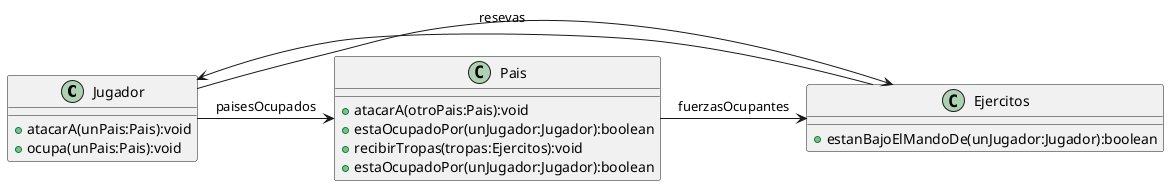 @startuml

class Jugador{

    + atacarA(unPais:Pais):void
    + ocupa(unPais:Pais):void

}

class Pais{
    + atacarA(otroPais:Pais):void
    + estaOcupadoPor(unJugador:Jugador):boolean
    + recibirTropas(tropas:Ejercitos):void
    + estaOcupadoPor(unJugador:Jugador):boolean


}

class Ejercitos{
    + estanBajoElMandoDe(unJugador:Jugador):boolean

}

Jugador -> Pais:"paisesOcupados"
Jugador -> Ejercitos: "resevas"
Pais -> Ejercitos:"fuerzasOcupantes"
Ejercitos -> Jugador




@enduml